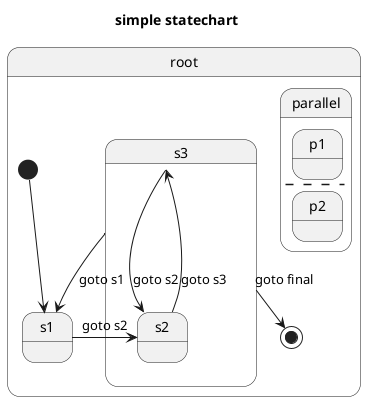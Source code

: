 @startuml
title simple statechart
state "root" as root {
  [*] --> s1
  s3 --> [*] : goto final
  state "s3" as s3 {
    s3 --> s1 : goto s1
    s3 --> s2 : goto s2
  }
  state "s2" as s2 {
    s2 --> s3 : goto s3
  }
  state "s1" as s1 {
    s1 --> s2 : goto s2
  }
  state "parallel" as parallel {
    state "p1" as p1 {
    }
    --
    state "p2" as p2 {
    }
  }
}
@enduml